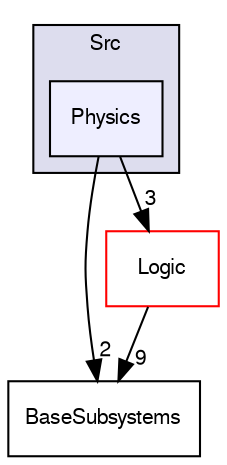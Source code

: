 digraph "Src/Physics" {
  compound=true
  node [ fontsize="10", fontname="FreeSans"];
  edge [ labelfontsize="10", labelfontname="FreeSans"];
  subgraph clusterdir_413f4e031a85da0d68269c6fd2f76e1c {
    graph [ bgcolor="#ddddee", pencolor="black", label="Src" fontname="FreeSans", fontsize="10", URL="dir_413f4e031a85da0d68269c6fd2f76e1c.html"]
  dir_025cbf74ac7716f3c346fb6ea0d17f3b [shape=box, label="Physics", style="filled", fillcolor="#eeeeff", pencolor="black", URL="dir_025cbf74ac7716f3c346fb6ea0d17f3b.html"];
  }
  dir_61b4a868c815ee5d33281b22009a5bdc [shape=box label="BaseSubsystems" URL="dir_61b4a868c815ee5d33281b22009a5bdc.html"];
  dir_d2dfb49d6ca7b999bdafe5a748473e42 [shape=box label="Logic" fillcolor="white" style="filled" color="red" URL="dir_d2dfb49d6ca7b999bdafe5a748473e42.html"];
  dir_d2dfb49d6ca7b999bdafe5a748473e42->dir_61b4a868c815ee5d33281b22009a5bdc [headlabel="9", labeldistance=1.5 headhref="dir_000005_000002.html"];
  dir_025cbf74ac7716f3c346fb6ea0d17f3b->dir_61b4a868c815ee5d33281b22009a5bdc [headlabel="2", labeldistance=1.5 headhref="dir_000009_000002.html"];
  dir_025cbf74ac7716f3c346fb6ea0d17f3b->dir_d2dfb49d6ca7b999bdafe5a748473e42 [headlabel="3", labeldistance=1.5 headhref="dir_000009_000005.html"];
}
